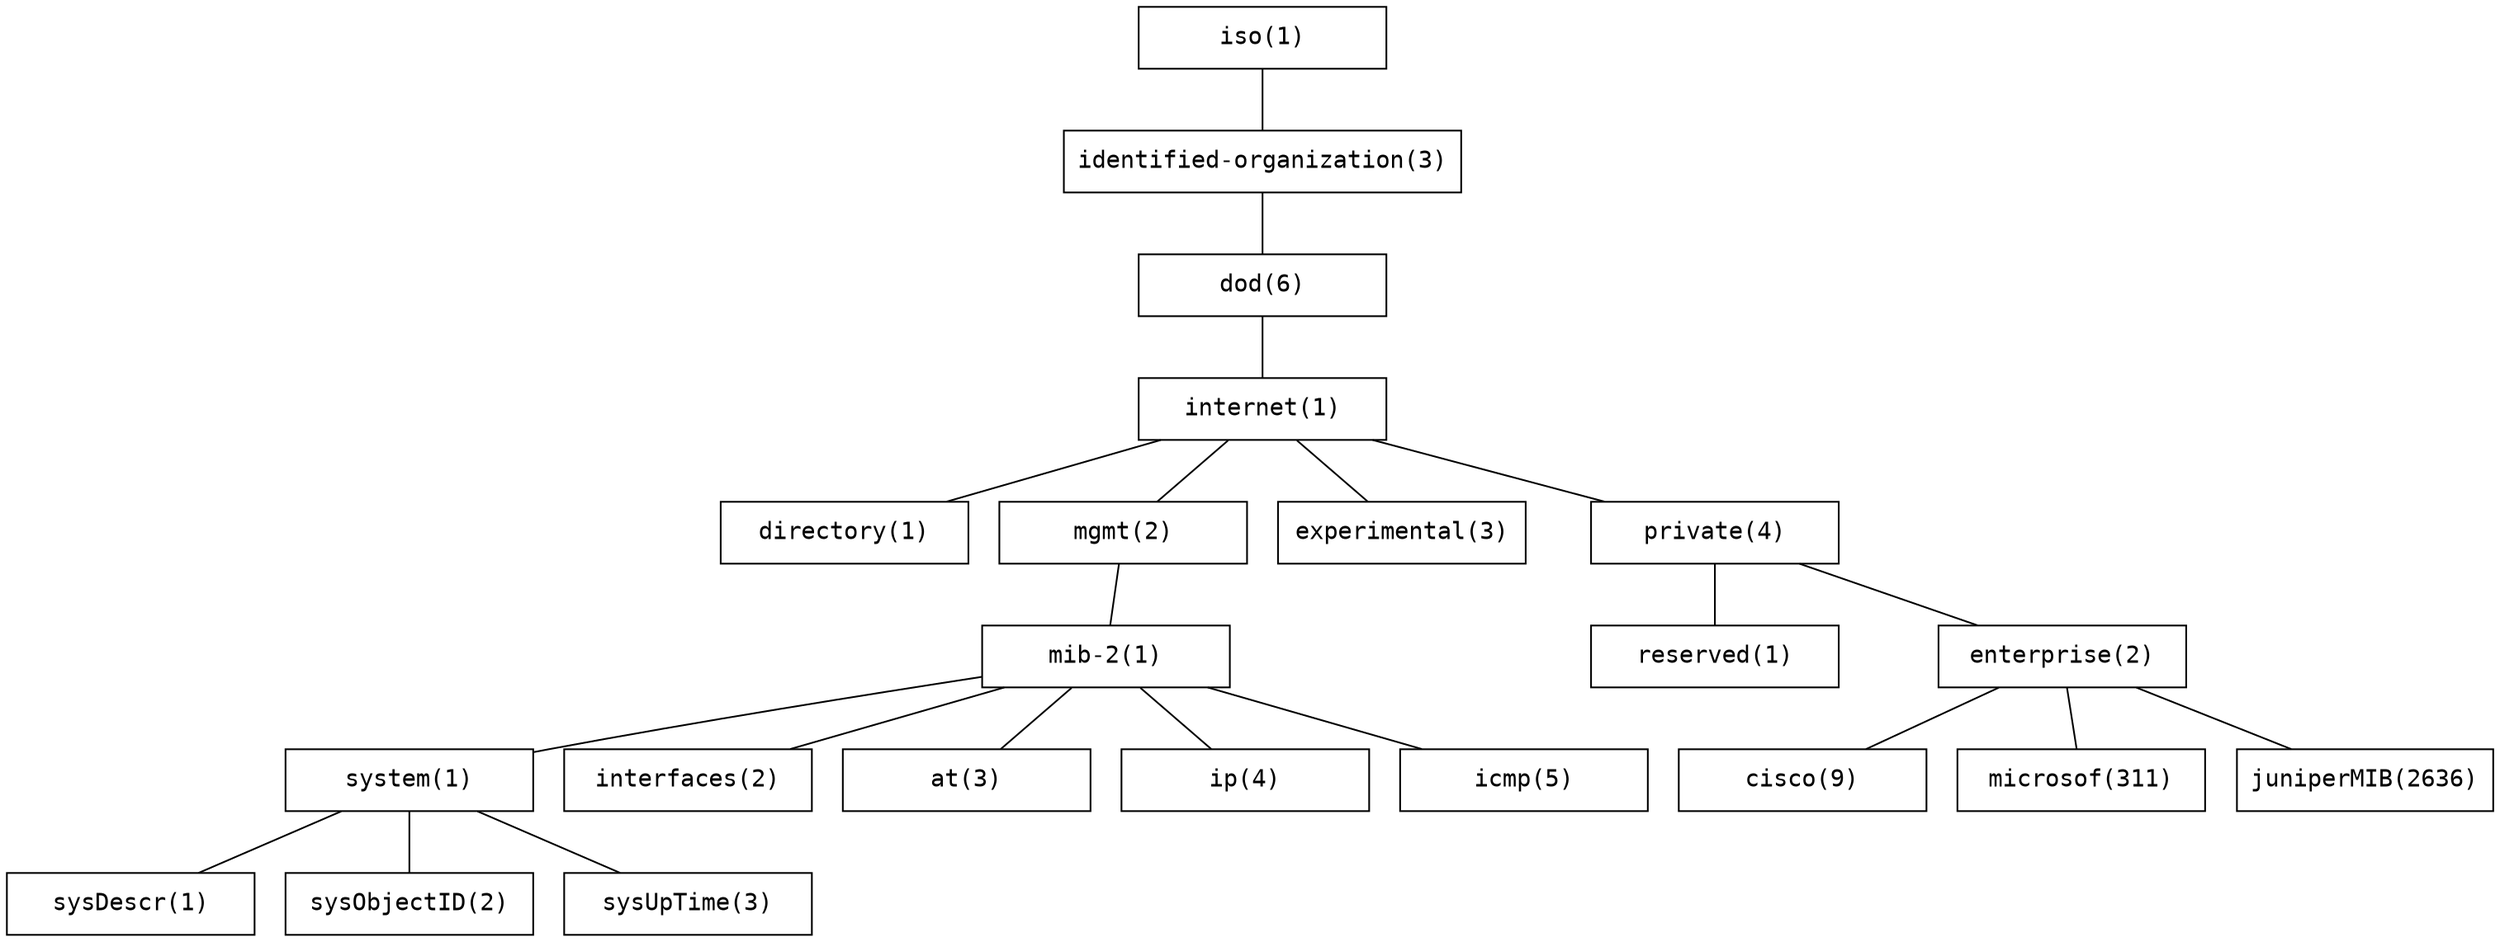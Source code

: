 graph MIB {
  graph [ concentrate=true ]

  node  [ fontname=Courier, shape=box, width=2 ];
  n1          [ label = "iso(1)" ];
  n13         [ label = "identified-organization(3)" ];
  n136        [ label = "dod(6)" ];
  n1361       [ label = "internet(1)" ];
  n13611      [ label = "directory(1)" ];
  n13612      [ label = "mgmt(2)" ];
  n136121     [ label = "mib-2(1)" ];
  n1361211    [ label = "system(1)" ];
  n13612111   [ label = "sysDescr(1)" ];
  n13612112   [ label = "sysObjectID(2)" ];
  n13612113   [ label = "sysUpTime(3)" ];
  n1361212    [ label = "interfaces(2)" ];
  n1361213    [ label = "at(3)" ];
  n1361214    [ label = "ip(4)" ];
  n1361215    [ label = "icmp(5)" ];
  n13613      [ label = "experimental(3)" ];
  n13614      [ label = "private(4)" ];
  n136141     [ label = "reserved(1)" ];
  n136142     [ label = "enterprise(2)" ];
  n1361429    [ label = "cisco(9)" ];
  n136142311  [ label = "microsof(311)" ];
  n1361422636 [ label = "juniperMIB(2636)" ];

  n1         -- { n13 }
  n13        -- { n136 }
  n136       -- { n1361 }
  n1361      -- { n13611 n13612 n13613 n13614 }
  n13614     -- { n136141 n136142}
  n136142    -- { n1361429 n136142311 n1361422636 }
  n13612     -- { n136121 }
  n136121    -- { n1361211 n1361212 n1361213 n1361214 n1361215 }
  n1361211   -- { n13612111 n13612112 n13612113 }
}